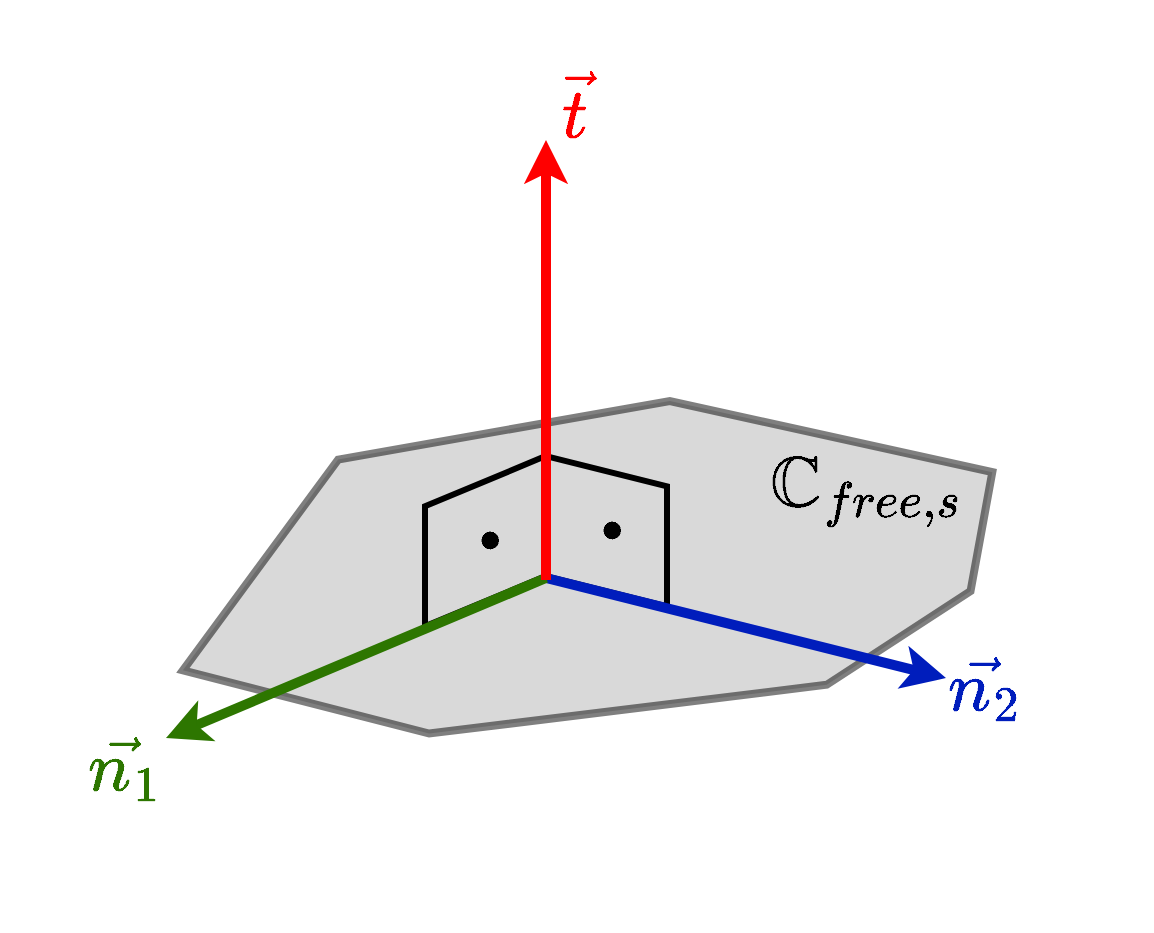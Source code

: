 <mxfile version="28.1.2">
  <diagram name="Page-1" id="BHAaD5WEhAUW0B4swmhn">
    <mxGraphModel dx="835" dy="610" grid="1" gridSize="10" guides="1" tooltips="1" connect="1" arrows="1" fold="1" page="1" pageScale="1" pageWidth="850" pageHeight="1100" math="1" shadow="0">
      <root>
        <mxCell id="0" />
        <mxCell id="1" parent="0" />
        <mxCell id="WWbijRxvFpkm4Z4hjYA9-2" value="" style="verticalLabelPosition=bottom;verticalAlign=top;html=1;shape=mxgraph.basic.polygon;polyCoords=[[0.29,0],[0.61,0],[0.9,0.3],[0.86,0.57],[0.71,0.73],[0.33,0.68],[0.11,0.43],[0.29,0]];polyline=0;fillColor=light-dark(#B3B3B3,#EDEDED);strokeWidth=4;rotation=-10;gradientColor=none;fillStyle=solid;connectable=0;resizable=1;container=0;strokeColor=light-dark(#000000,#EDEDED);shadow=0;opacity=50;" parent="1" vertex="1">
          <mxGeometry x="150" y="500" width="526.27" height="210" as="geometry" />
        </mxCell>
        <mxCell id="wcHSf-dP6BTbZXNanSjt-1" value="&lt;font style=&quot;font-size: 30px; color: rgb(255, 0, 0);&quot;&gt;$$ \vec{t} $$&lt;/font&gt;" style="text;html=1;align=center;verticalAlign=middle;whiteSpace=wrap;rounded=0;strokeWidth=20;" parent="1" vertex="1">
          <mxGeometry x="373.73" y="330" width="60" height="30" as="geometry" />
        </mxCell>
        <mxCell id="wcHSf-dP6BTbZXNanSjt-2" value="&lt;font style=&quot;font-size: 30px; color: rgb(45, 118, 0);&quot;&gt;$$ \vec{n_1} $$&lt;/font&gt;" style="text;html=1;align=center;verticalAlign=middle;whiteSpace=wrap;rounded=0;strokeWidth=20;" parent="1" vertex="1">
          <mxGeometry x="150" y="660" width="60" height="30" as="geometry" />
        </mxCell>
        <mxCell id="wcHSf-dP6BTbZXNanSjt-4" value="&lt;span style=&quot;color: rgb(0, 29, 188); font-size: 30px;&quot;&gt;$$ \vec{n_2} $$&lt;/span&gt;" style="text;html=1;align=center;verticalAlign=middle;whiteSpace=wrap;rounded=0;strokeWidth=20;connectable=0;" parent="1" vertex="1">
          <mxGeometry x="580" y="620" width="60" height="30" as="geometry" />
        </mxCell>
        <mxCell id="qAy7zvkjAzjR_tJNA8Cq-16" value="&lt;font style=&quot;font-size: 60px;&quot;&gt;$$\cdot$$&lt;/font&gt;" style="shape=parallelogram;perimeter=parallelogramPerimeter;whiteSpace=wrap;html=1;fixedSize=1;rotation=-90;size=15;flipH=1;flipV=1;fillColor=none;strokeWidth=3;" parent="1" vertex="1">
          <mxGeometry x="383" y="526.67" width="75" height="60" as="geometry" />
        </mxCell>
        <mxCell id="qAy7zvkjAzjR_tJNA8Cq-17" value="&lt;span style=&quot;font-size: 60px;&quot;&gt;$$\cdot$$&lt;/span&gt;" style="shape=parallelogram;perimeter=parallelogramPerimeter;whiteSpace=wrap;html=1;fixedSize=1;rotation=-90;size=25;flipH=0;flipV=1;fillColor=none;strokeWidth=3;" parent="1" vertex="1">
          <mxGeometry x="317" y="531.67" width="85" height="60" as="geometry" />
        </mxCell>
        <mxCell id="WWbijRxvFpkm4Z4hjYA9-8" value="" style="endArrow=classic;html=1;rounded=0;strokeWidth=5;fillColor=#0050ef;strokeColor=#001DBC;" parent="1" edge="1">
          <mxGeometry width="50" height="50" relative="1" as="geometry">
            <mxPoint x="390" y="580" as="sourcePoint" />
            <mxPoint x="590" y="630" as="targetPoint" />
          </mxGeometry>
        </mxCell>
        <mxCell id="WWbijRxvFpkm4Z4hjYA9-7" value="" style="endArrow=classic;html=1;rounded=0;strokeWidth=5;fillColor=#60a917;strokeColor=#2D7600;" parent="1" edge="1">
          <mxGeometry width="50" height="50" relative="1" as="geometry">
            <mxPoint x="390" y="580" as="sourcePoint" />
            <mxPoint x="200" y="660" as="targetPoint" />
          </mxGeometry>
        </mxCell>
        <mxCell id="WWbijRxvFpkm4Z4hjYA9-12" value="" style="endArrow=classic;html=1;rounded=0;strokeWidth=5;fillColor=#60a917;strokeColor=#FF0000;" parent="1" edge="1">
          <mxGeometry width="50" height="50" relative="1" as="geometry">
            <mxPoint x="390" y="581" as="sourcePoint" />
            <mxPoint x="390" y="361" as="targetPoint" />
          </mxGeometry>
        </mxCell>
        <mxCell id="qAy7zvkjAzjR_tJNA8Cq-18" value="&lt;span style=&quot;font-size: 30px;&quot;&gt;$$ \mathbb{C}_{free,s} $$&lt;/span&gt;" style="text;html=1;align=center;verticalAlign=middle;whiteSpace=wrap;rounded=0;strokeWidth=20;connectable=0;" parent="1" vertex="1">
          <mxGeometry x="520" y="520" width="60" height="30" as="geometry" />
        </mxCell>
      </root>
    </mxGraphModel>
  </diagram>
</mxfile>
